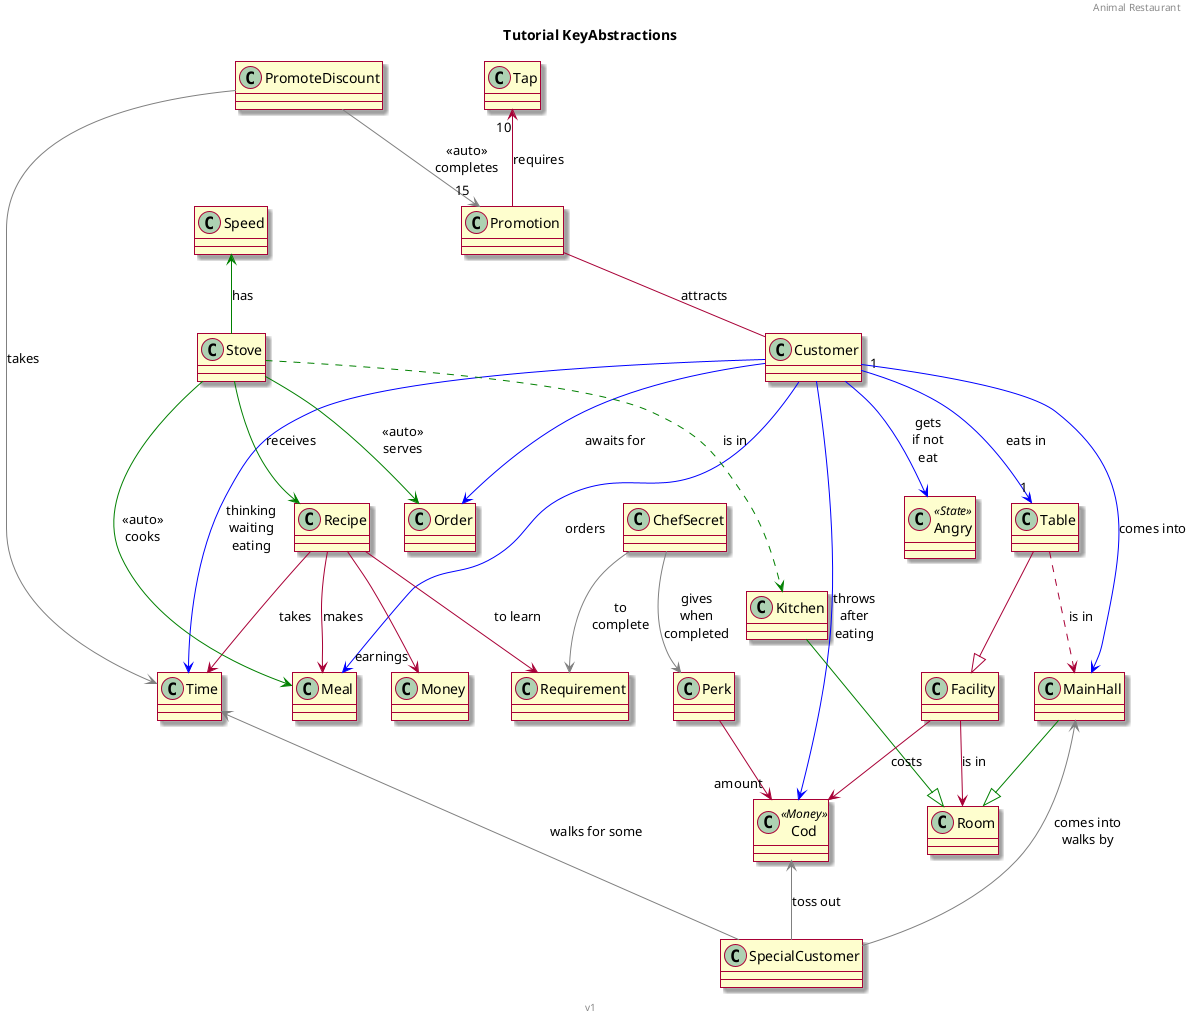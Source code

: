 @startuml
skin rose

header Animal Restaurant
title Tutorial KeyAbstractions
'''''''''''''''

class Customer
class Angry <<State>>
class SpecialCustomer

class Cod <<Money>>

class Room
class Kitchen
class MainHall

class Facility
class Table
class Stove

class Meal
class Recipe

class Promotion
class PromoteDiscount

class ChefSecret
class Requirement
class Perk

class Time
class Speed
class Tap

'''''''''''''''

Customer "1" --> "1" Table #blue : eats in 
Customer --> Time #blue : thinking\nwaiting\neating
Customer --> Cod #blue : throws\nafter\neating
Customer --> Meal #blue : orders
Customer --> Angry #blue : gets\nif not\neat
Customer --> Order #blue : awaits for
Customer --> MainHall #blue : comes into

Kitchen --|> Room #green 
MainHall --|> Room #green

Table --|> Facility
Table ..> MainHall : is in


Promotion -- Customer : attracts
Promotion -u-> "10" Tap : requires

PromoteDiscount --> "15" Promotion #gray : <<auto>>\ncompletes
PromoteDiscount --> Time #gray : takes

ChefSecret --> Requirement #gray : to\ncomplete
ChefSecret --> Perk #gray : gives\nwhen\ncompleted

Recipe --> Time : takes
Recipe --> "earnings" Money
Recipe --> Meal : makes
Recipe --> Requirement : to learn

Facility --> Room : is in
Facility --> Cod : costs

Stove ..> Kitchen #green : is in
Stove --> Recipe #green : receives
Stove --> Meal #green : <<auto>>\ncooks
Stove --> Order #green : <<auto>>\nserves
Stove -u-> Speed #green : has

Perk --> "amount" Cod

SpecialCustomer -u-> MainHall #gray : comes into\nwalks by
SpecialCustomer -u-> Time #gray : walks for some
SpecialCustomer -u-> Cod #gray : toss out

'''''''''''''''
footer v1
@enduml